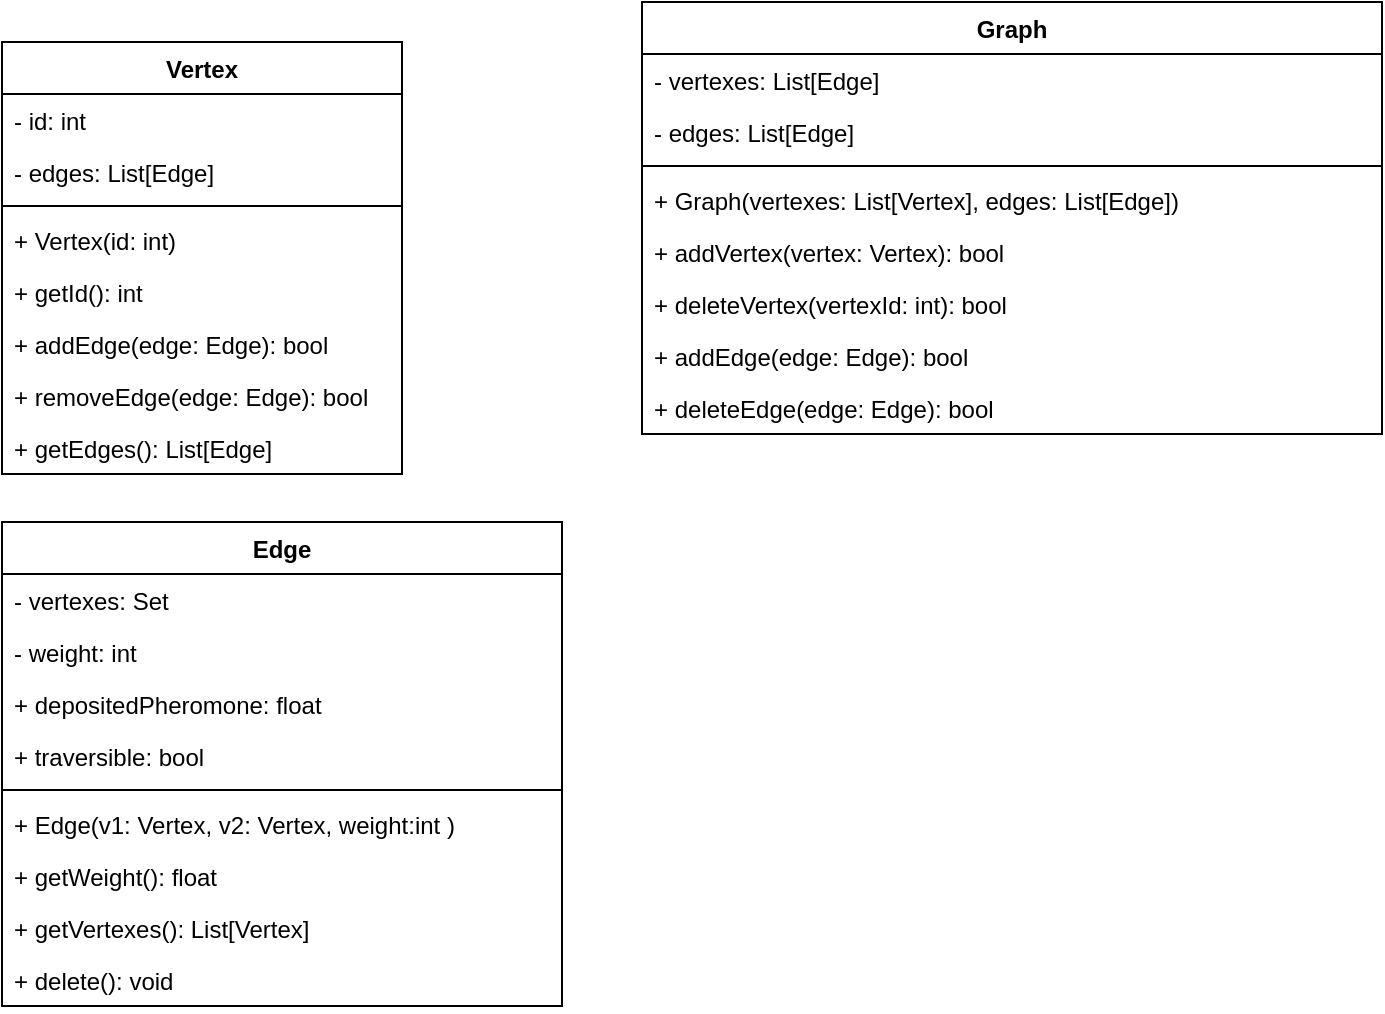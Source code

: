 <mxfile version="13.6.2" type="device"><diagram name="Page-1" id="c4acf3e9-155e-7222-9cf6-157b1a14988f"><mxGraphModel dx="1022" dy="766" grid="1" gridSize="10" guides="1" tooltips="1" connect="1" arrows="1" fold="1" page="1" pageScale="1" pageWidth="850" pageHeight="1100" background="#ffffff" math="0" shadow="0"><root><mxCell id="0"/><mxCell id="1" parent="0"/><mxCell id="pg4ettiHtv_dSA1kMVpO-1" value="Graph" style="swimlane;fontStyle=1;align=center;verticalAlign=top;childLayout=stackLayout;horizontal=1;startSize=26;horizontalStack=0;resizeParent=1;resizeParentMax=0;resizeLast=0;collapsible=1;marginBottom=0;" parent="1" vertex="1"><mxGeometry x="410" y="60" width="370" height="216" as="geometry"><mxRectangle x="410" y="60" width="70" height="26" as="alternateBounds"/></mxGeometry></mxCell><mxCell id="pg4ettiHtv_dSA1kMVpO-3" value="- vertexes: List[Edge]" style="text;strokeColor=none;fillColor=none;align=left;verticalAlign=top;spacingLeft=4;spacingRight=4;overflow=hidden;rotatable=0;points=[[0,0.5],[1,0.5]];portConstraint=eastwest;" parent="pg4ettiHtv_dSA1kMVpO-1" vertex="1"><mxGeometry y="26" width="370" height="26" as="geometry"/></mxCell><mxCell id="pg4ettiHtv_dSA1kMVpO-4" value="- edges: List[Edge]" style="text;strokeColor=none;fillColor=none;align=left;verticalAlign=top;spacingLeft=4;spacingRight=4;overflow=hidden;rotatable=0;points=[[0,0.5],[1,0.5]];portConstraint=eastwest;" parent="pg4ettiHtv_dSA1kMVpO-1" vertex="1"><mxGeometry y="52" width="370" height="26" as="geometry"/></mxCell><mxCell id="pg4ettiHtv_dSA1kMVpO-5" value="" style="line;strokeWidth=1;fillColor=none;align=left;verticalAlign=middle;spacingTop=-1;spacingLeft=3;spacingRight=3;rotatable=0;labelPosition=right;points=[];portConstraint=eastwest;" parent="pg4ettiHtv_dSA1kMVpO-1" vertex="1"><mxGeometry y="78" width="370" height="8" as="geometry"/></mxCell><mxCell id="pg4ettiHtv_dSA1kMVpO-2" value="+ Graph(vertexes: List[Vertex], edges: List[Edge])" style="text;strokeColor=none;fillColor=none;align=left;verticalAlign=top;spacingLeft=4;spacingRight=4;overflow=hidden;rotatable=0;points=[[0,0.5],[1,0.5]];portConstraint=eastwest;" parent="pg4ettiHtv_dSA1kMVpO-1" vertex="1"><mxGeometry y="86" width="370" height="26" as="geometry"/></mxCell><mxCell id="pg4ettiHtv_dSA1kMVpO-7" value="+ addVertex(vertex: Vertex): bool" style="text;strokeColor=none;fillColor=none;align=left;verticalAlign=top;spacingLeft=4;spacingRight=4;overflow=hidden;rotatable=0;points=[[0,0.5],[1,0.5]];portConstraint=eastwest;" parent="pg4ettiHtv_dSA1kMVpO-1" vertex="1"><mxGeometry y="112" width="370" height="26" as="geometry"/></mxCell><mxCell id="JrEu-F-5bnfmGJyy2IwM-2" value="+ deleteVertex(vertexId: int): bool" style="text;strokeColor=none;fillColor=none;align=left;verticalAlign=top;spacingLeft=4;spacingRight=4;overflow=hidden;rotatable=0;points=[[0,0.5],[1,0.5]];portConstraint=eastwest;" vertex="1" parent="pg4ettiHtv_dSA1kMVpO-1"><mxGeometry y="138" width="370" height="26" as="geometry"/></mxCell><mxCell id="pg4ettiHtv_dSA1kMVpO-6" value="+ addEdge(edge: Edge): bool" style="text;strokeColor=none;fillColor=none;align=left;verticalAlign=top;spacingLeft=4;spacingRight=4;overflow=hidden;rotatable=0;points=[[0,0.5],[1,0.5]];portConstraint=eastwest;" parent="pg4ettiHtv_dSA1kMVpO-1" vertex="1"><mxGeometry y="164" width="370" height="26" as="geometry"/></mxCell><mxCell id="JrEu-F-5bnfmGJyy2IwM-1" value="+ deleteEdge(edge: Edge): bool" style="text;strokeColor=none;fillColor=none;align=left;verticalAlign=top;spacingLeft=4;spacingRight=4;overflow=hidden;rotatable=0;points=[[0,0.5],[1,0.5]];portConstraint=eastwest;" vertex="1" parent="pg4ettiHtv_dSA1kMVpO-1"><mxGeometry y="190" width="370" height="26" as="geometry"/></mxCell><mxCell id="pg4ettiHtv_dSA1kMVpO-8" value="Vertex" style="swimlane;fontStyle=1;align=center;verticalAlign=top;childLayout=stackLayout;horizontal=1;startSize=26;horizontalStack=0;resizeParent=1;resizeParentMax=0;resizeLast=0;collapsible=1;marginBottom=0;" parent="1" vertex="1"><mxGeometry x="90" y="80" width="200" height="216" as="geometry"/></mxCell><mxCell id="pg4ettiHtv_dSA1kMVpO-10" value="- id: int" style="text;strokeColor=none;fillColor=none;align=left;verticalAlign=top;spacingLeft=4;spacingRight=4;overflow=hidden;rotatable=0;points=[[0,0.5],[1,0.5]];portConstraint=eastwest;" parent="pg4ettiHtv_dSA1kMVpO-8" vertex="1"><mxGeometry y="26" width="200" height="26" as="geometry"/></mxCell><mxCell id="pg4ettiHtv_dSA1kMVpO-11" value="- edges: List[Edge]" style="text;strokeColor=none;fillColor=none;align=left;verticalAlign=top;spacingLeft=4;spacingRight=4;overflow=hidden;rotatable=0;points=[[0,0.5],[1,0.5]];portConstraint=eastwest;" parent="pg4ettiHtv_dSA1kMVpO-8" vertex="1"><mxGeometry y="52" width="200" height="26" as="geometry"/></mxCell><mxCell id="pg4ettiHtv_dSA1kMVpO-12" value="" style="line;strokeWidth=1;fillColor=none;align=left;verticalAlign=middle;spacingTop=-1;spacingLeft=3;spacingRight=3;rotatable=0;labelPosition=right;points=[];portConstraint=eastwest;" parent="pg4ettiHtv_dSA1kMVpO-8" vertex="1"><mxGeometry y="78" width="200" height="8" as="geometry"/></mxCell><mxCell id="pg4ettiHtv_dSA1kMVpO-9" value="+ Vertex(id: int) " style="text;strokeColor=none;fillColor=none;align=left;verticalAlign=top;spacingLeft=4;spacingRight=4;overflow=hidden;rotatable=0;points=[[0,0.5],[1,0.5]];portConstraint=eastwest;" parent="pg4ettiHtv_dSA1kMVpO-8" vertex="1"><mxGeometry y="86" width="200" height="26" as="geometry"/></mxCell><mxCell id="JrEu-F-5bnfmGJyy2IwM-16" value="+ getId(): int" style="text;strokeColor=none;fillColor=none;align=left;verticalAlign=top;spacingLeft=4;spacingRight=4;overflow=hidden;rotatable=0;points=[[0,0.5],[1,0.5]];portConstraint=eastwest;" vertex="1" parent="pg4ettiHtv_dSA1kMVpO-8"><mxGeometry y="112" width="200" height="26" as="geometry"/></mxCell><mxCell id="JrEu-F-5bnfmGJyy2IwM-15" value="+ addEdge(edge: Edge): bool" style="text;strokeColor=none;fillColor=none;align=left;verticalAlign=top;spacingLeft=4;spacingRight=4;overflow=hidden;rotatable=0;points=[[0,0.5],[1,0.5]];portConstraint=eastwest;" vertex="1" parent="pg4ettiHtv_dSA1kMVpO-8"><mxGeometry y="138" width="200" height="26" as="geometry"/></mxCell><mxCell id="pg4ettiHtv_dSA1kMVpO-13" value="+ removeEdge(edge: Edge): bool" style="text;strokeColor=none;fillColor=none;align=left;verticalAlign=top;spacingLeft=4;spacingRight=4;overflow=hidden;rotatable=0;points=[[0,0.5],[1,0.5]];portConstraint=eastwest;" parent="pg4ettiHtv_dSA1kMVpO-8" vertex="1"><mxGeometry y="164" width="200" height="26" as="geometry"/></mxCell><mxCell id="JrEu-F-5bnfmGJyy2IwM-19" value="+ getEdges(): List[Edge]" style="text;strokeColor=none;fillColor=none;align=left;verticalAlign=top;spacingLeft=4;spacingRight=4;overflow=hidden;rotatable=0;points=[[0,0.5],[1,0.5]];portConstraint=eastwest;" vertex="1" parent="pg4ettiHtv_dSA1kMVpO-8"><mxGeometry y="190" width="200" height="26" as="geometry"/></mxCell><mxCell id="pg4ettiHtv_dSA1kMVpO-14" value="Edge" style="swimlane;fontStyle=1;align=center;verticalAlign=top;childLayout=stackLayout;horizontal=1;startSize=26;horizontalStack=0;resizeParent=1;resizeParentMax=0;resizeLast=0;collapsible=1;marginBottom=0;" parent="1" vertex="1"><mxGeometry x="90" y="320" width="280" height="242" as="geometry"/></mxCell><mxCell id="pg4ettiHtv_dSA1kMVpO-16" value="- vertexes: Set" style="text;strokeColor=none;fillColor=none;align=left;verticalAlign=top;spacingLeft=4;spacingRight=4;overflow=hidden;rotatable=0;points=[[0,0.5],[1,0.5]];portConstraint=eastwest;" parent="pg4ettiHtv_dSA1kMVpO-14" vertex="1"><mxGeometry y="26" width="280" height="26" as="geometry"/></mxCell><mxCell id="pg4ettiHtv_dSA1kMVpO-17" value="- weight: int" style="text;strokeColor=none;fillColor=none;align=left;verticalAlign=top;spacingLeft=4;spacingRight=4;overflow=hidden;rotatable=0;points=[[0,0.5],[1,0.5]];portConstraint=eastwest;" parent="pg4ettiHtv_dSA1kMVpO-14" vertex="1"><mxGeometry y="52" width="280" height="26" as="geometry"/></mxCell><mxCell id="pg4ettiHtv_dSA1kMVpO-18" value="+ depositedPheromone: float" style="text;strokeColor=none;fillColor=none;align=left;verticalAlign=top;spacingLeft=4;spacingRight=4;overflow=hidden;rotatable=0;points=[[0,0.5],[1,0.5]];portConstraint=eastwest;" parent="pg4ettiHtv_dSA1kMVpO-14" vertex="1"><mxGeometry y="78" width="280" height="26" as="geometry"/></mxCell><mxCell id="JrEu-F-5bnfmGJyy2IwM-3" value="+ traversible: bool" style="text;strokeColor=none;fillColor=none;align=left;verticalAlign=top;spacingLeft=4;spacingRight=4;overflow=hidden;rotatable=0;points=[[0,0.5],[1,0.5]];portConstraint=eastwest;" vertex="1" parent="pg4ettiHtv_dSA1kMVpO-14"><mxGeometry y="104" width="280" height="26" as="geometry"/></mxCell><mxCell id="pg4ettiHtv_dSA1kMVpO-19" value="" style="line;strokeWidth=1;fillColor=none;align=left;verticalAlign=middle;spacingTop=-1;spacingLeft=3;spacingRight=3;rotatable=0;labelPosition=right;points=[];portConstraint=eastwest;" parent="pg4ettiHtv_dSA1kMVpO-14" vertex="1"><mxGeometry y="130" width="280" height="8" as="geometry"/></mxCell><mxCell id="pg4ettiHtv_dSA1kMVpO-15" value="+ Edge(v1: Vertex, v2: Vertex, weight:int ) " style="text;strokeColor=none;fillColor=none;align=left;verticalAlign=top;spacingLeft=4;spacingRight=4;overflow=hidden;rotatable=0;points=[[0,0.5],[1,0.5]];portConstraint=eastwest;" parent="pg4ettiHtv_dSA1kMVpO-14" vertex="1"><mxGeometry y="138" width="280" height="26" as="geometry"/></mxCell><mxCell id="JrEu-F-5bnfmGJyy2IwM-17" value="+ getWeight(): float" style="text;strokeColor=none;fillColor=none;align=left;verticalAlign=top;spacingLeft=4;spacingRight=4;overflow=hidden;rotatable=0;points=[[0,0.5],[1,0.5]];portConstraint=eastwest;" vertex="1" parent="pg4ettiHtv_dSA1kMVpO-14"><mxGeometry y="164" width="280" height="26" as="geometry"/></mxCell><mxCell id="JrEu-F-5bnfmGJyy2IwM-18" value="+ getVertexes(): List[Vertex]" style="text;strokeColor=none;fillColor=none;align=left;verticalAlign=top;spacingLeft=4;spacingRight=4;overflow=hidden;rotatable=0;points=[[0,0.5],[1,0.5]];portConstraint=eastwest;" vertex="1" parent="pg4ettiHtv_dSA1kMVpO-14"><mxGeometry y="190" width="280" height="26" as="geometry"/></mxCell><mxCell id="JrEu-F-5bnfmGJyy2IwM-20" value="+ delete(): void" style="text;strokeColor=none;fillColor=none;align=left;verticalAlign=top;spacingLeft=4;spacingRight=4;overflow=hidden;rotatable=0;points=[[0,0.5],[1,0.5]];portConstraint=eastwest;" vertex="1" parent="pg4ettiHtv_dSA1kMVpO-14"><mxGeometry y="216" width="280" height="26" as="geometry"/></mxCell></root></mxGraphModel></diagram></mxfile>